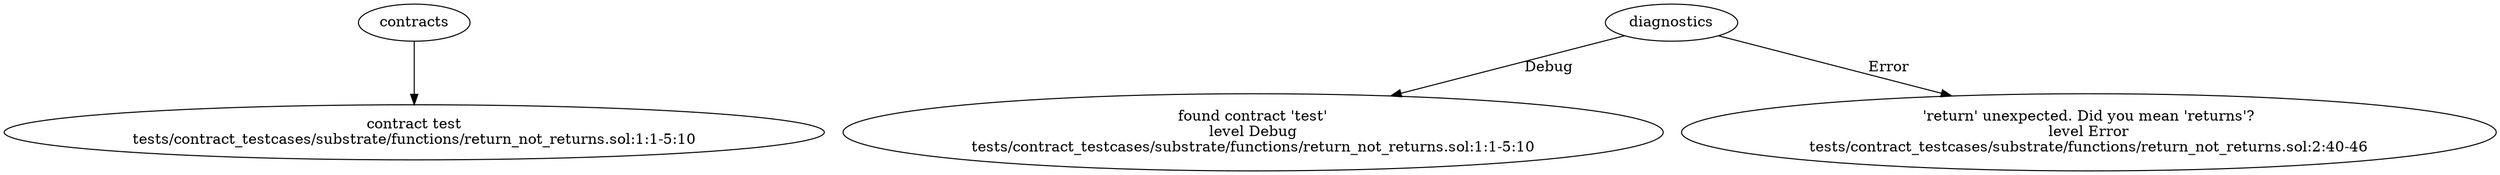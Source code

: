 strict digraph "tests/contract_testcases/substrate/functions/return_not_returns.sol" {
	contract [label="contract test\ntests/contract_testcases/substrate/functions/return_not_returns.sol:1:1-5:10"]
	diagnostic [label="found contract 'test'\nlevel Debug\ntests/contract_testcases/substrate/functions/return_not_returns.sol:1:1-5:10"]
	diagnostic_5 [label="'return' unexpected. Did you mean 'returns'?\nlevel Error\ntests/contract_testcases/substrate/functions/return_not_returns.sol:2:40-46"]
	contracts -> contract
	diagnostics -> diagnostic [label="Debug"]
	diagnostics -> diagnostic_5 [label="Error"]
}
